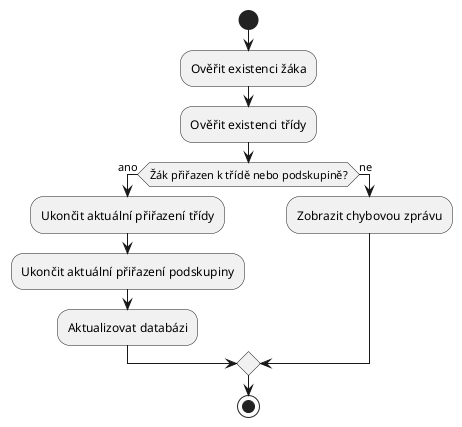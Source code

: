 @startuml
start
:Ověřit existenci žáka;
:Ověřit existenci třídy;
if (Žák přiřazen k třídě nebo podskupině?) then (ano)
  :Ukončit aktuální přiřazení třídy;
  :Ukončit aktuální přiřazení podskupiny;
  :Aktualizovat databázi;
else (ne)
  :Zobrazit chybovou zprávu;
endif
stop
@enduml
